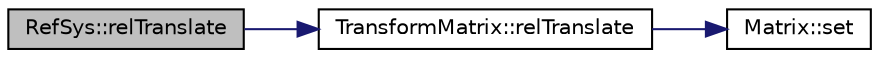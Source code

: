 digraph "RefSys::relTranslate"
{
  edge [fontname="Helvetica",fontsize="10",labelfontname="Helvetica",labelfontsize="10"];
  node [fontname="Helvetica",fontsize="10",shape=record];
  rankdir="LR";
  Node91 [label="RefSys::relTranslate",height=0.2,width=0.4,color="black", fillcolor="grey75", style="filled", fontcolor="black"];
  Node91 -> Node92 [color="midnightblue",fontsize="10",style="solid",fontname="Helvetica"];
  Node92 [label="TransformMatrix::relTranslate",height=0.2,width=0.4,color="black", fillcolor="white", style="filled",URL="$classTransformMatrix.html#af2e8c92afee36a6e24206ffed1398161",tooltip="performs a translation "];
  Node92 -> Node93 [color="midnightblue",fontsize="10",style="solid",fontname="Helvetica"];
  Node93 [label="Matrix::set",height=0.2,width=0.4,color="black", fillcolor="white", style="filled",URL="$classMatrix.html#a820d3e49ffea766faf310729803e1df1"];
}
